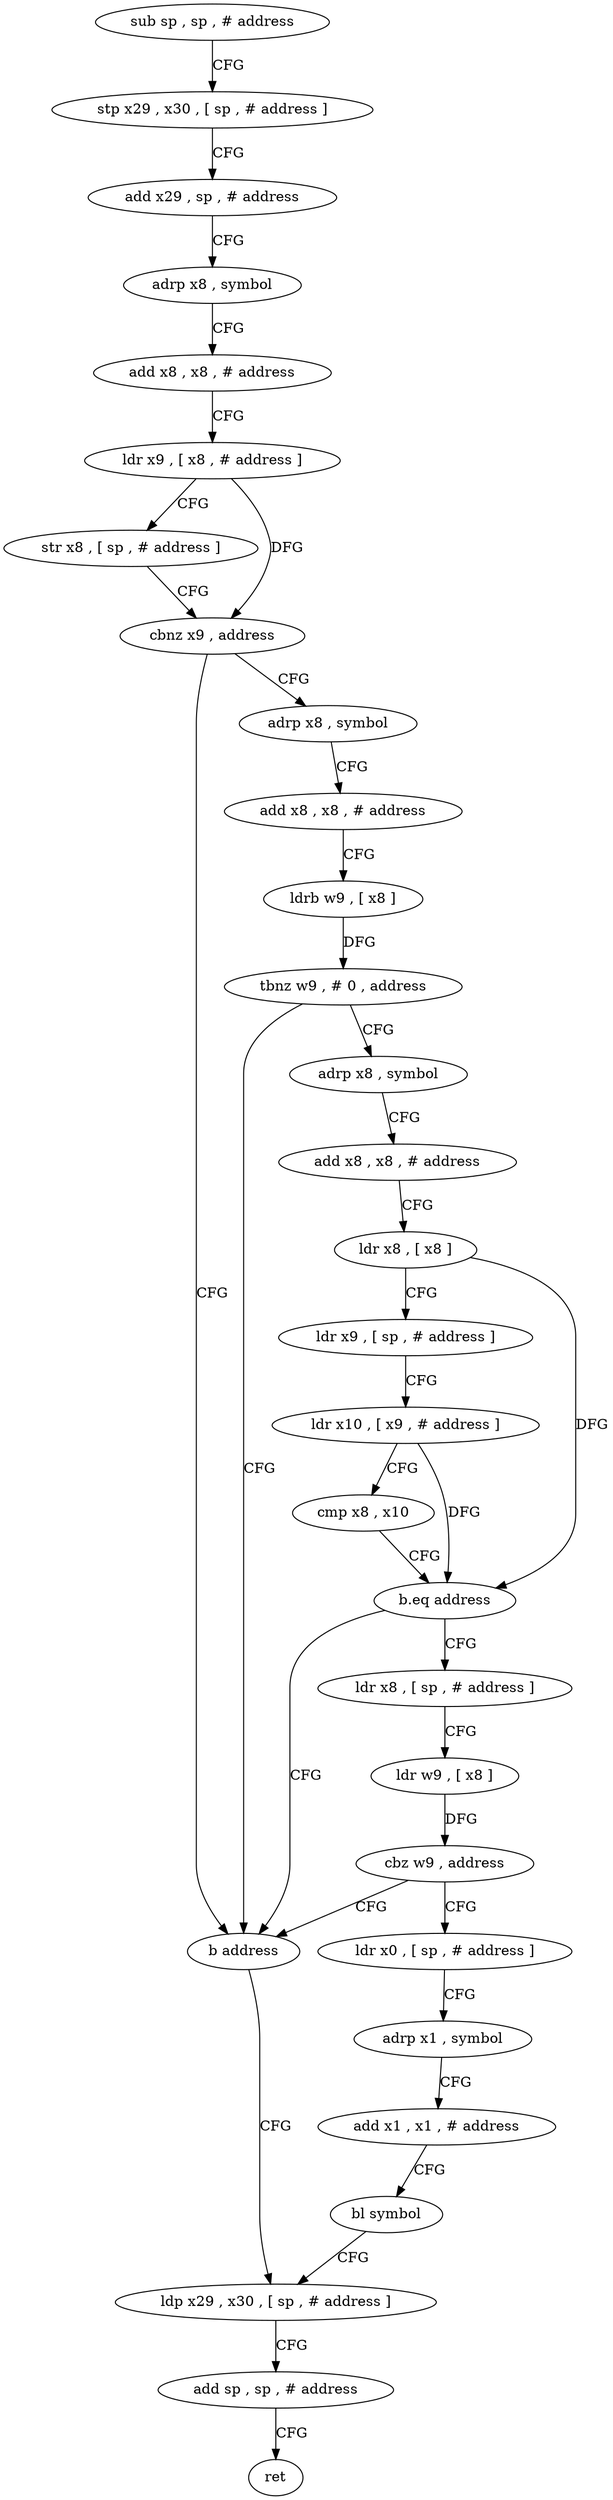 digraph "func" {
"4212516" [label = "sub sp , sp , # address" ]
"4212520" [label = "stp x29 , x30 , [ sp , # address ]" ]
"4212524" [label = "add x29 , sp , # address" ]
"4212528" [label = "adrp x8 , symbol" ]
"4212532" [label = "add x8 , x8 , # address" ]
"4212536" [label = "ldr x9 , [ x8 , # address ]" ]
"4212540" [label = "str x8 , [ sp , # address ]" ]
"4212544" [label = "cbnz x9 , address" ]
"4212604" [label = "b address" ]
"4212548" [label = "adrp x8 , symbol" ]
"4212624" [label = "ldp x29 , x30 , [ sp , # address ]" ]
"4212552" [label = "add x8 , x8 , # address" ]
"4212556" [label = "ldrb w9 , [ x8 ]" ]
"4212560" [label = "tbnz w9 , # 0 , address" ]
"4212564" [label = "adrp x8 , symbol" ]
"4212628" [label = "add sp , sp , # address" ]
"4212632" [label = "ret" ]
"4212568" [label = "add x8 , x8 , # address" ]
"4212572" [label = "ldr x8 , [ x8 ]" ]
"4212576" [label = "ldr x9 , [ sp , # address ]" ]
"4212580" [label = "ldr x10 , [ x9 , # address ]" ]
"4212584" [label = "cmp x8 , x10" ]
"4212588" [label = "b.eq address" ]
"4212592" [label = "ldr x8 , [ sp , # address ]" ]
"4212596" [label = "ldr w9 , [ x8 ]" ]
"4212600" [label = "cbz w9 , address" ]
"4212608" [label = "ldr x0 , [ sp , # address ]" ]
"4212612" [label = "adrp x1 , symbol" ]
"4212616" [label = "add x1 , x1 , # address" ]
"4212620" [label = "bl symbol" ]
"4212516" -> "4212520" [ label = "CFG" ]
"4212520" -> "4212524" [ label = "CFG" ]
"4212524" -> "4212528" [ label = "CFG" ]
"4212528" -> "4212532" [ label = "CFG" ]
"4212532" -> "4212536" [ label = "CFG" ]
"4212536" -> "4212540" [ label = "CFG" ]
"4212536" -> "4212544" [ label = "DFG" ]
"4212540" -> "4212544" [ label = "CFG" ]
"4212544" -> "4212604" [ label = "CFG" ]
"4212544" -> "4212548" [ label = "CFG" ]
"4212604" -> "4212624" [ label = "CFG" ]
"4212548" -> "4212552" [ label = "CFG" ]
"4212624" -> "4212628" [ label = "CFG" ]
"4212552" -> "4212556" [ label = "CFG" ]
"4212556" -> "4212560" [ label = "DFG" ]
"4212560" -> "4212604" [ label = "CFG" ]
"4212560" -> "4212564" [ label = "CFG" ]
"4212564" -> "4212568" [ label = "CFG" ]
"4212628" -> "4212632" [ label = "CFG" ]
"4212568" -> "4212572" [ label = "CFG" ]
"4212572" -> "4212576" [ label = "CFG" ]
"4212572" -> "4212588" [ label = "DFG" ]
"4212576" -> "4212580" [ label = "CFG" ]
"4212580" -> "4212584" [ label = "CFG" ]
"4212580" -> "4212588" [ label = "DFG" ]
"4212584" -> "4212588" [ label = "CFG" ]
"4212588" -> "4212604" [ label = "CFG" ]
"4212588" -> "4212592" [ label = "CFG" ]
"4212592" -> "4212596" [ label = "CFG" ]
"4212596" -> "4212600" [ label = "DFG" ]
"4212600" -> "4212608" [ label = "CFG" ]
"4212600" -> "4212604" [ label = "CFG" ]
"4212608" -> "4212612" [ label = "CFG" ]
"4212612" -> "4212616" [ label = "CFG" ]
"4212616" -> "4212620" [ label = "CFG" ]
"4212620" -> "4212624" [ label = "CFG" ]
}
